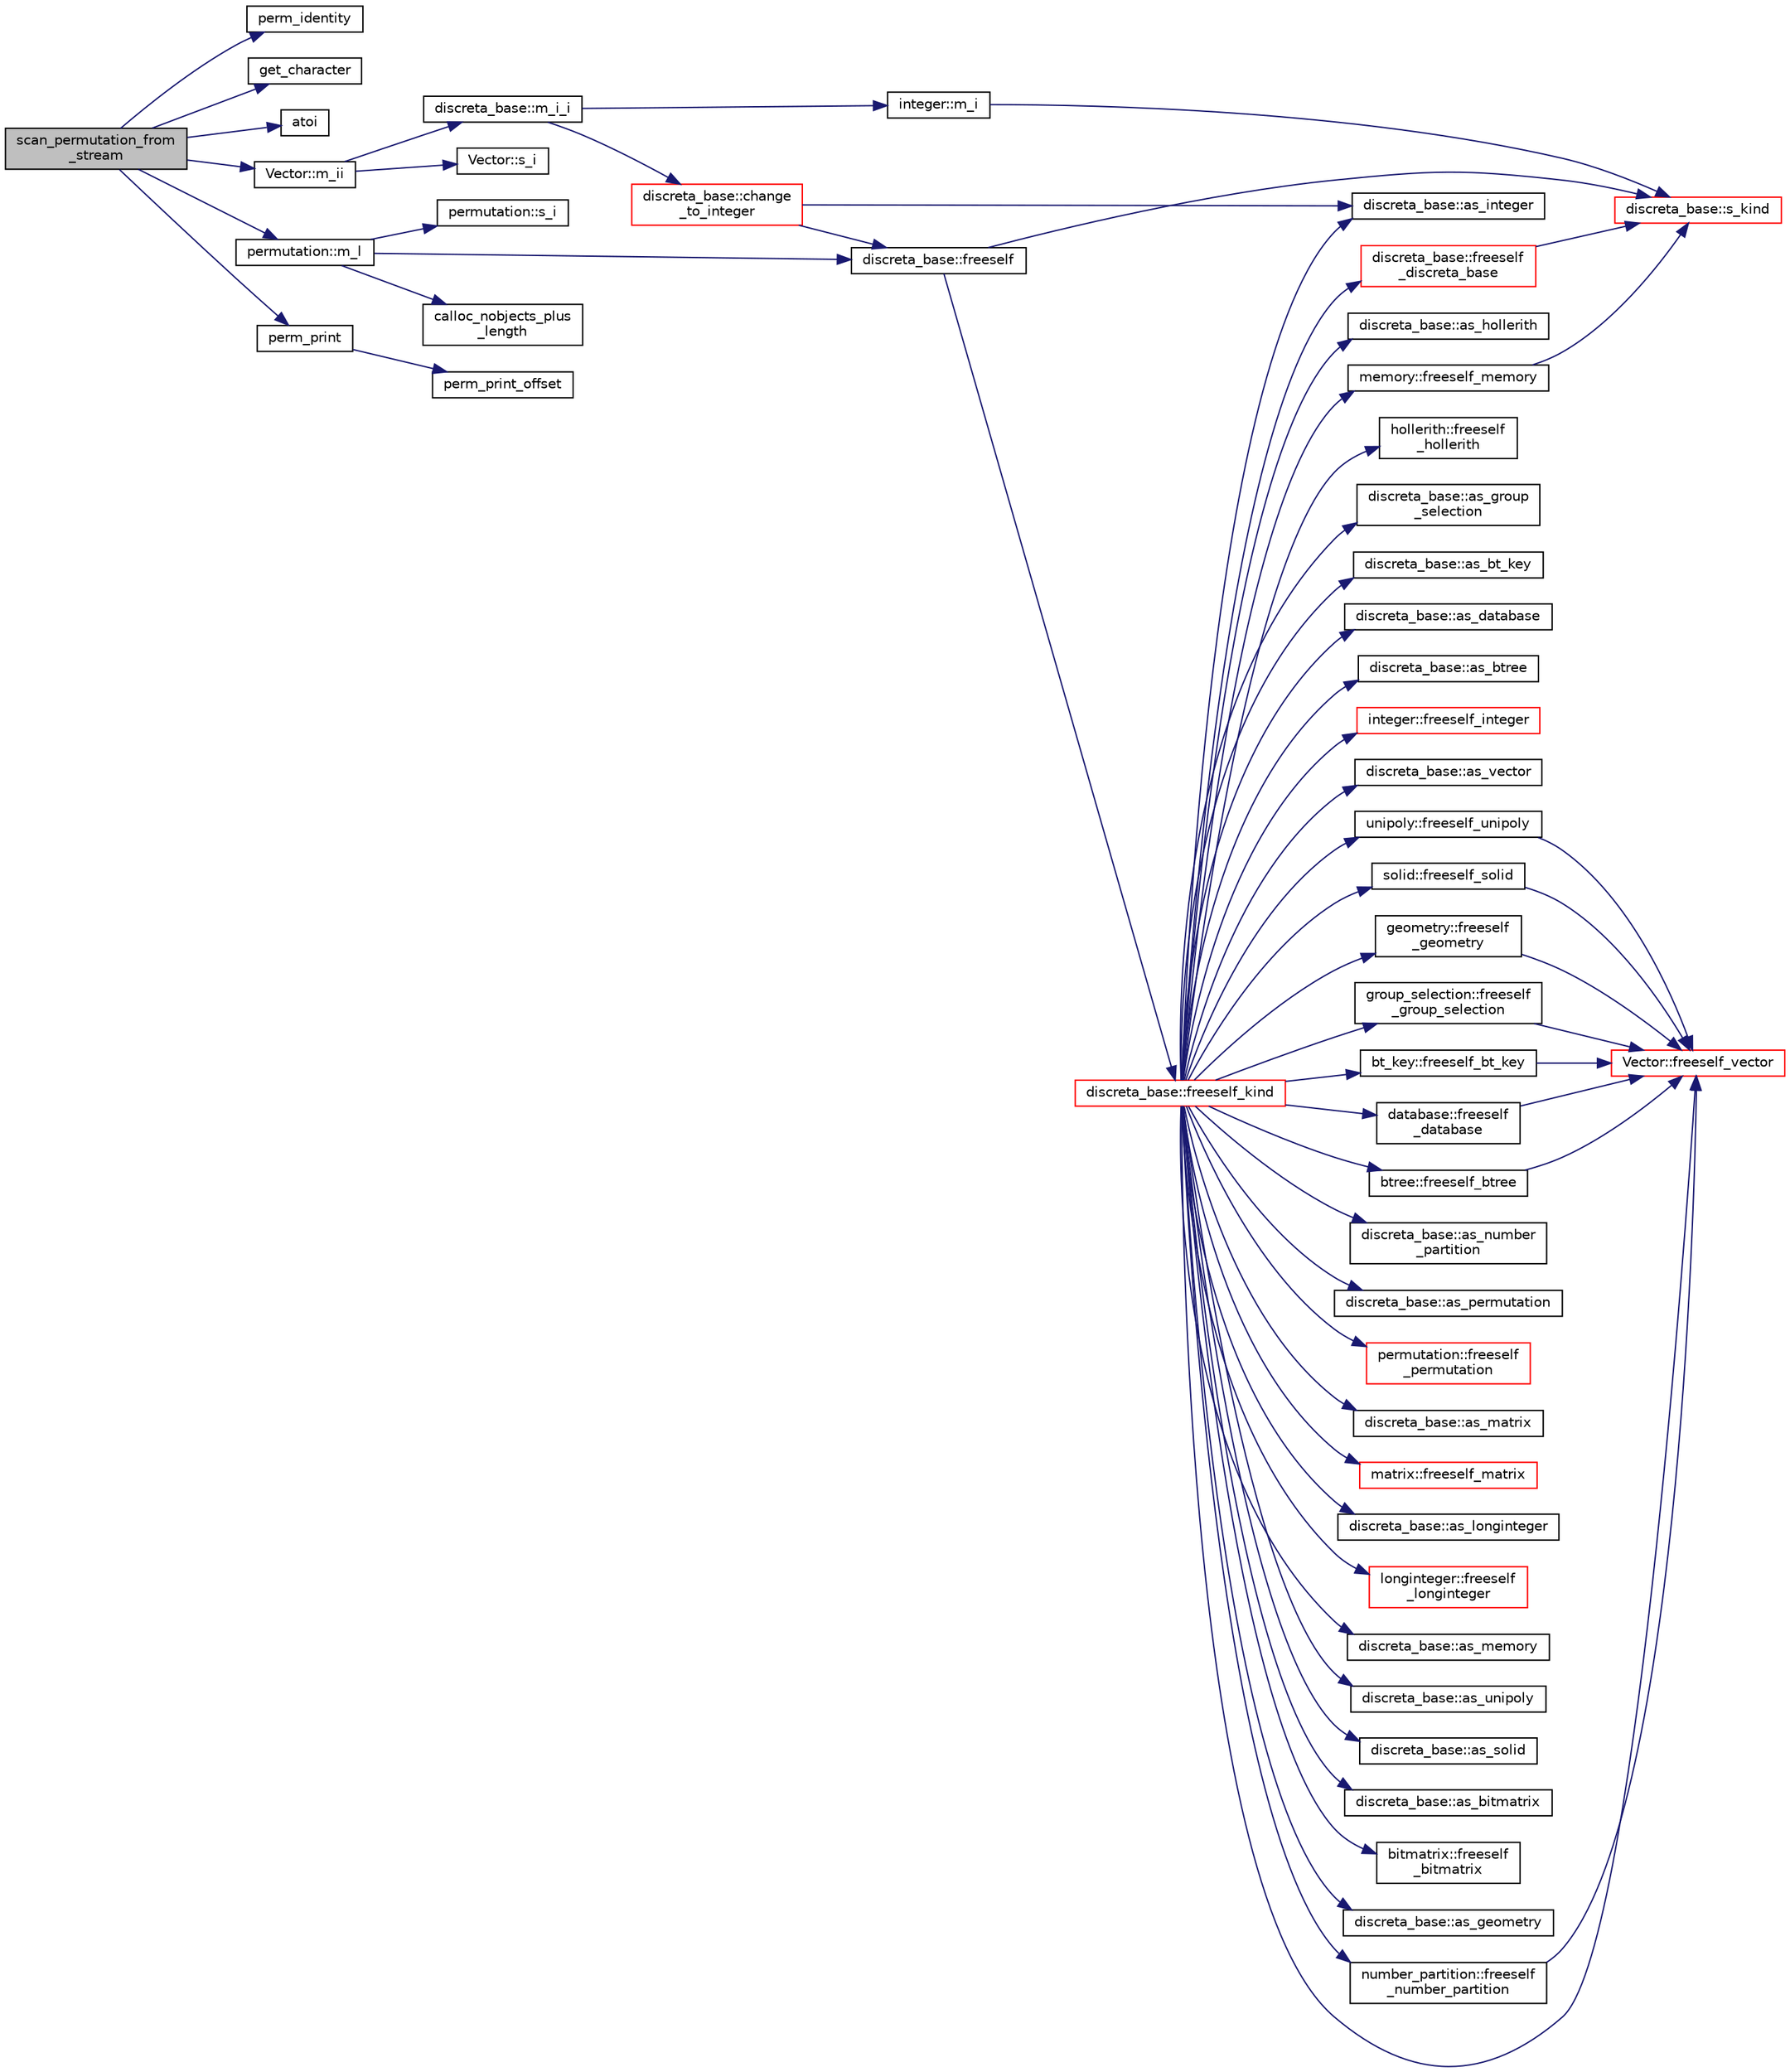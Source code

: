 digraph "scan_permutation_from_stream"
{
  edge [fontname="Helvetica",fontsize="10",labelfontname="Helvetica",labelfontsize="10"];
  node [fontname="Helvetica",fontsize="10",shape=record];
  rankdir="LR";
  Node7638 [label="scan_permutation_from\l_stream",height=0.2,width=0.4,color="black", fillcolor="grey75", style="filled", fontcolor="black"];
  Node7638 -> Node7639 [color="midnightblue",fontsize="10",style="solid",fontname="Helvetica"];
  Node7639 [label="perm_identity",height=0.2,width=0.4,color="black", fillcolor="white", style="filled",URL="$d2/d7c/combinatorics_8_c.html#aebc54d3f9c31f253ae53e3eb3b386208"];
  Node7638 -> Node7640 [color="midnightblue",fontsize="10",style="solid",fontname="Helvetica"];
  Node7640 [label="get_character",height=0.2,width=0.4,color="black", fillcolor="white", style="filled",URL="$d4/d74/util_8_c.html#afa11b8d23080c55bbcf00b4ac4fc6045"];
  Node7638 -> Node7641 [color="midnightblue",fontsize="10",style="solid",fontname="Helvetica"];
  Node7641 [label="atoi",height=0.2,width=0.4,color="black", fillcolor="white", style="filled",URL="$d9/d60/discreta_8h.html#ad0ac71cbcb495289e474437d6b7d7fac"];
  Node7638 -> Node7642 [color="midnightblue",fontsize="10",style="solid",fontname="Helvetica"];
  Node7642 [label="permutation::m_l",height=0.2,width=0.4,color="black", fillcolor="white", style="filled",URL="$d0/d08/classpermutation.html#a9cf73421f89b2c24cf2d08f002752030"];
  Node7642 -> Node7643 [color="midnightblue",fontsize="10",style="solid",fontname="Helvetica"];
  Node7643 [label="discreta_base::freeself",height=0.2,width=0.4,color="black", fillcolor="white", style="filled",URL="$d7/d71/classdiscreta__base.html#a9a3c9501a562293b5667c11b9174d6e5"];
  Node7643 -> Node7644 [color="midnightblue",fontsize="10",style="solid",fontname="Helvetica"];
  Node7644 [label="discreta_base::freeself_kind",height=0.2,width=0.4,color="red", fillcolor="white", style="filled",URL="$d7/d71/classdiscreta__base.html#a63a23ada2165b3838fab719ed458cec8"];
  Node7644 -> Node7645 [color="midnightblue",fontsize="10",style="solid",fontname="Helvetica"];
  Node7645 [label="discreta_base::freeself\l_discreta_base",height=0.2,width=0.4,color="red", fillcolor="white", style="filled",URL="$d7/d71/classdiscreta__base.html#a8b1ec2cee4566034441e066dc2c027db"];
  Node7645 -> Node7646 [color="midnightblue",fontsize="10",style="solid",fontname="Helvetica"];
  Node7646 [label="discreta_base::s_kind",height=0.2,width=0.4,color="red", fillcolor="white", style="filled",URL="$d7/d71/classdiscreta__base.html#a8a830025c74adbbc3362418a7c2ba157"];
  Node7644 -> Node7652 [color="midnightblue",fontsize="10",style="solid",fontname="Helvetica"];
  Node7652 [label="discreta_base::as_integer",height=0.2,width=0.4,color="black", fillcolor="white", style="filled",URL="$d7/d71/classdiscreta__base.html#a00d7691eaf874fd283d942692fe8dd26"];
  Node7644 -> Node7653 [color="midnightblue",fontsize="10",style="solid",fontname="Helvetica"];
  Node7653 [label="integer::freeself_integer",height=0.2,width=0.4,color="red", fillcolor="white", style="filled",URL="$d0/de5/classinteger.html#a02eb557612c9db1820dd75a77151edc0"];
  Node7644 -> Node7654 [color="midnightblue",fontsize="10",style="solid",fontname="Helvetica"];
  Node7654 [label="discreta_base::as_vector",height=0.2,width=0.4,color="black", fillcolor="white", style="filled",URL="$d7/d71/classdiscreta__base.html#a7bdd6cae39c380b128ee9e17e42cf020"];
  Node7644 -> Node7655 [color="midnightblue",fontsize="10",style="solid",fontname="Helvetica"];
  Node7655 [label="Vector::freeself_vector",height=0.2,width=0.4,color="red", fillcolor="white", style="filled",URL="$d5/db2/class_vector.html#ad55c58937ca8fb342247a2c0fb572d20"];
  Node7644 -> Node7657 [color="midnightblue",fontsize="10",style="solid",fontname="Helvetica"];
  Node7657 [label="discreta_base::as_number\l_partition",height=0.2,width=0.4,color="black", fillcolor="white", style="filled",URL="$d7/d71/classdiscreta__base.html#a307aa09de0e925d46697707968ffab00"];
  Node7644 -> Node7658 [color="midnightblue",fontsize="10",style="solid",fontname="Helvetica"];
  Node7658 [label="number_partition::freeself\l_number_partition",height=0.2,width=0.4,color="black", fillcolor="white", style="filled",URL="$df/d50/classnumber__partition.html#aa74111c1c8cd218b654e7b7c1ca42eb5"];
  Node7658 -> Node7655 [color="midnightblue",fontsize="10",style="solid",fontname="Helvetica"];
  Node7644 -> Node7659 [color="midnightblue",fontsize="10",style="solid",fontname="Helvetica"];
  Node7659 [label="discreta_base::as_permutation",height=0.2,width=0.4,color="black", fillcolor="white", style="filled",URL="$d7/d71/classdiscreta__base.html#aa4e72f36a82984239b12ae831e131098"];
  Node7644 -> Node7660 [color="midnightblue",fontsize="10",style="solid",fontname="Helvetica"];
  Node7660 [label="permutation::freeself\l_permutation",height=0.2,width=0.4,color="red", fillcolor="white", style="filled",URL="$d0/d08/classpermutation.html#a1f86343fa765d71c976d79e5ce372c12"];
  Node7644 -> Node7661 [color="midnightblue",fontsize="10",style="solid",fontname="Helvetica"];
  Node7661 [label="discreta_base::as_matrix",height=0.2,width=0.4,color="black", fillcolor="white", style="filled",URL="$d7/d71/classdiscreta__base.html#ae4d7f56d917a4707b838fbffde6467ff"];
  Node7644 -> Node7662 [color="midnightblue",fontsize="10",style="solid",fontname="Helvetica"];
  Node7662 [label="matrix::freeself_matrix",height=0.2,width=0.4,color="red", fillcolor="white", style="filled",URL="$d1/d8d/classmatrix.html#ab47d61820499f35c15bf82fb6a3b9bd1"];
  Node7644 -> Node7664 [color="midnightblue",fontsize="10",style="solid",fontname="Helvetica"];
  Node7664 [label="discreta_base::as_longinteger",height=0.2,width=0.4,color="black", fillcolor="white", style="filled",URL="$d7/d71/classdiscreta__base.html#a20a094639eb711b10c8694c51937f7cd"];
  Node7644 -> Node7665 [color="midnightblue",fontsize="10",style="solid",fontname="Helvetica"];
  Node7665 [label="longinteger::freeself\l_longinteger",height=0.2,width=0.4,color="red", fillcolor="white", style="filled",URL="$d3/d71/classlonginteger.html#a82006f4b7c6bf897de0387497e16c219"];
  Node7644 -> Node7667 [color="midnightblue",fontsize="10",style="solid",fontname="Helvetica"];
  Node7667 [label="discreta_base::as_memory",height=0.2,width=0.4,color="black", fillcolor="white", style="filled",URL="$d7/d71/classdiscreta__base.html#ad94b2d7dce0cd4fa22db57f6e79c4bd2"];
  Node7644 -> Node7668 [color="midnightblue",fontsize="10",style="solid",fontname="Helvetica"];
  Node7668 [label="memory::freeself_memory",height=0.2,width=0.4,color="black", fillcolor="white", style="filled",URL="$d8/d99/classmemory.html#a19366f9105d79a0e818cc19255d7ef4f"];
  Node7668 -> Node7646 [color="midnightblue",fontsize="10",style="solid",fontname="Helvetica"];
  Node7644 -> Node7669 [color="midnightblue",fontsize="10",style="solid",fontname="Helvetica"];
  Node7669 [label="discreta_base::as_unipoly",height=0.2,width=0.4,color="black", fillcolor="white", style="filled",URL="$d7/d71/classdiscreta__base.html#ad50d8027f039fe5c2478cddb243adc9d"];
  Node7644 -> Node7670 [color="midnightblue",fontsize="10",style="solid",fontname="Helvetica"];
  Node7670 [label="unipoly::freeself_unipoly",height=0.2,width=0.4,color="black", fillcolor="white", style="filled",URL="$d1/d89/classunipoly.html#aad315db6c6adb555a0c63877aab7d27e"];
  Node7670 -> Node7655 [color="midnightblue",fontsize="10",style="solid",fontname="Helvetica"];
  Node7644 -> Node7671 [color="midnightblue",fontsize="10",style="solid",fontname="Helvetica"];
  Node7671 [label="discreta_base::as_solid",height=0.2,width=0.4,color="black", fillcolor="white", style="filled",URL="$d7/d71/classdiscreta__base.html#a1fc5f2b85ec97ab0a69dd64903c970a5"];
  Node7644 -> Node7672 [color="midnightblue",fontsize="10",style="solid",fontname="Helvetica"];
  Node7672 [label="solid::freeself_solid",height=0.2,width=0.4,color="black", fillcolor="white", style="filled",URL="$d8/def/classsolid.html#a84c2f0abd7b24b1cf2ccefa9c99567fe"];
  Node7672 -> Node7655 [color="midnightblue",fontsize="10",style="solid",fontname="Helvetica"];
  Node7644 -> Node7673 [color="midnightblue",fontsize="10",style="solid",fontname="Helvetica"];
  Node7673 [label="discreta_base::as_bitmatrix",height=0.2,width=0.4,color="black", fillcolor="white", style="filled",URL="$d7/d71/classdiscreta__base.html#a071ad54ea8ef6c9d1d15f532e5a76df6"];
  Node7644 -> Node7674 [color="midnightblue",fontsize="10",style="solid",fontname="Helvetica"];
  Node7674 [label="bitmatrix::freeself\l_bitmatrix",height=0.2,width=0.4,color="black", fillcolor="white", style="filled",URL="$de/dc8/classbitmatrix.html#a4b84eed56a244df63819eae6b7ba1eff"];
  Node7644 -> Node7675 [color="midnightblue",fontsize="10",style="solid",fontname="Helvetica"];
  Node7675 [label="discreta_base::as_geometry",height=0.2,width=0.4,color="black", fillcolor="white", style="filled",URL="$d7/d71/classdiscreta__base.html#a38fc7b4cdd830703e9d87354b79bc5c8"];
  Node7644 -> Node7676 [color="midnightblue",fontsize="10",style="solid",fontname="Helvetica"];
  Node7676 [label="geometry::freeself\l_geometry",height=0.2,width=0.4,color="black", fillcolor="white", style="filled",URL="$da/d44/classgeometry.html#a504b1b52d24b4ae00d9fd0b7838b57e6"];
  Node7676 -> Node7655 [color="midnightblue",fontsize="10",style="solid",fontname="Helvetica"];
  Node7644 -> Node7677 [color="midnightblue",fontsize="10",style="solid",fontname="Helvetica"];
  Node7677 [label="discreta_base::as_hollerith",height=0.2,width=0.4,color="black", fillcolor="white", style="filled",URL="$d7/d71/classdiscreta__base.html#a3e66f82711f314710107e2f29e589690"];
  Node7644 -> Node7678 [color="midnightblue",fontsize="10",style="solid",fontname="Helvetica"];
  Node7678 [label="hollerith::freeself\l_hollerith",height=0.2,width=0.4,color="black", fillcolor="white", style="filled",URL="$d8/d99/classhollerith.html#a240d1b30780c9e09323d0b3ad5e2d1f7"];
  Node7644 -> Node7679 [color="midnightblue",fontsize="10",style="solid",fontname="Helvetica"];
  Node7679 [label="discreta_base::as_group\l_selection",height=0.2,width=0.4,color="black", fillcolor="white", style="filled",URL="$d7/d71/classdiscreta__base.html#aae1bac4883c567718bef9fb610abbdc8"];
  Node7644 -> Node7680 [color="midnightblue",fontsize="10",style="solid",fontname="Helvetica"];
  Node7680 [label="group_selection::freeself\l_group_selection",height=0.2,width=0.4,color="black", fillcolor="white", style="filled",URL="$d6/db0/classgroup__selection.html#a778b1a466858bf7f90516eeba1795798"];
  Node7680 -> Node7655 [color="midnightblue",fontsize="10",style="solid",fontname="Helvetica"];
  Node7644 -> Node7681 [color="midnightblue",fontsize="10",style="solid",fontname="Helvetica"];
  Node7681 [label="discreta_base::as_bt_key",height=0.2,width=0.4,color="black", fillcolor="white", style="filled",URL="$d7/d71/classdiscreta__base.html#a2734c6e08dca17cf6588bd5064ec1b9f"];
  Node7644 -> Node7682 [color="midnightblue",fontsize="10",style="solid",fontname="Helvetica"];
  Node7682 [label="bt_key::freeself_bt_key",height=0.2,width=0.4,color="black", fillcolor="white", style="filled",URL="$d1/de5/classbt__key.html#aad1f5a9b943d3ae072f1d09a9bb126c6"];
  Node7682 -> Node7655 [color="midnightblue",fontsize="10",style="solid",fontname="Helvetica"];
  Node7644 -> Node7683 [color="midnightblue",fontsize="10",style="solid",fontname="Helvetica"];
  Node7683 [label="discreta_base::as_database",height=0.2,width=0.4,color="black", fillcolor="white", style="filled",URL="$d7/d71/classdiscreta__base.html#ab055d39d58210a2b03ba3d33703b09a9"];
  Node7644 -> Node7684 [color="midnightblue",fontsize="10",style="solid",fontname="Helvetica"];
  Node7684 [label="database::freeself\l_database",height=0.2,width=0.4,color="black", fillcolor="white", style="filled",URL="$db/d72/classdatabase.html#a4dc263211f9b364e4fa733c8cf53e066"];
  Node7684 -> Node7655 [color="midnightblue",fontsize="10",style="solid",fontname="Helvetica"];
  Node7644 -> Node7685 [color="midnightblue",fontsize="10",style="solid",fontname="Helvetica"];
  Node7685 [label="discreta_base::as_btree",height=0.2,width=0.4,color="black", fillcolor="white", style="filled",URL="$d7/d71/classdiscreta__base.html#a78e76674cef2ec113c17989c11288778"];
  Node7644 -> Node7686 [color="midnightblue",fontsize="10",style="solid",fontname="Helvetica"];
  Node7686 [label="btree::freeself_btree",height=0.2,width=0.4,color="black", fillcolor="white", style="filled",URL="$dd/db0/classbtree.html#af866a69c5f887781efdcd491d71f2c28"];
  Node7686 -> Node7655 [color="midnightblue",fontsize="10",style="solid",fontname="Helvetica"];
  Node7643 -> Node7646 [color="midnightblue",fontsize="10",style="solid",fontname="Helvetica"];
  Node7642 -> Node7691 [color="midnightblue",fontsize="10",style="solid",fontname="Helvetica"];
  Node7691 [label="calloc_nobjects_plus\l_length",height=0.2,width=0.4,color="black", fillcolor="white", style="filled",URL="$d9/d60/discreta_8h.html#a71599d54c8c17dfa065a363f5cdd0aa4"];
  Node7642 -> Node7692 [color="midnightblue",fontsize="10",style="solid",fontname="Helvetica"];
  Node7692 [label="permutation::s_i",height=0.2,width=0.4,color="black", fillcolor="white", style="filled",URL="$d0/d08/classpermutation.html#ab8c74af5111dbf8808da04214b918873"];
  Node7638 -> Node7693 [color="midnightblue",fontsize="10",style="solid",fontname="Helvetica"];
  Node7693 [label="Vector::m_ii",height=0.2,width=0.4,color="black", fillcolor="white", style="filled",URL="$d5/db2/class_vector.html#aa6a97eabb43f192a47947f4f6acbb04d"];
  Node7693 -> Node7694 [color="midnightblue",fontsize="10",style="solid",fontname="Helvetica"];
  Node7694 [label="Vector::s_i",height=0.2,width=0.4,color="black", fillcolor="white", style="filled",URL="$d5/db2/class_vector.html#a1c4fe1752523df8119f70dd550244871"];
  Node7693 -> Node7695 [color="midnightblue",fontsize="10",style="solid",fontname="Helvetica"];
  Node7695 [label="discreta_base::m_i_i",height=0.2,width=0.4,color="black", fillcolor="white", style="filled",URL="$d7/d71/classdiscreta__base.html#aa231464a9d4bc233f66608021c9ad997"];
  Node7695 -> Node7696 [color="midnightblue",fontsize="10",style="solid",fontname="Helvetica"];
  Node7696 [label="discreta_base::change\l_to_integer",height=0.2,width=0.4,color="red", fillcolor="white", style="filled",URL="$d7/d71/classdiscreta__base.html#a58a5a5bd8f8e6f2dd7b4483b66dc7bb9"];
  Node7696 -> Node7643 [color="midnightblue",fontsize="10",style="solid",fontname="Helvetica"];
  Node7696 -> Node7652 [color="midnightblue",fontsize="10",style="solid",fontname="Helvetica"];
  Node7695 -> Node7719 [color="midnightblue",fontsize="10",style="solid",fontname="Helvetica"];
  Node7719 [label="integer::m_i",height=0.2,width=0.4,color="black", fillcolor="white", style="filled",URL="$d0/de5/classinteger.html#a869091f0a0f35f5354c8c4a70250e8a9"];
  Node7719 -> Node7646 [color="midnightblue",fontsize="10",style="solid",fontname="Helvetica"];
  Node7638 -> Node7720 [color="midnightblue",fontsize="10",style="solid",fontname="Helvetica"];
  Node7720 [label="perm_print",height=0.2,width=0.4,color="black", fillcolor="white", style="filled",URL="$d2/d7c/combinatorics_8_c.html#a2c7eee1361109e8c5b94921589815194"];
  Node7720 -> Node7721 [color="midnightblue",fontsize="10",style="solid",fontname="Helvetica"];
  Node7721 [label="perm_print_offset",height=0.2,width=0.4,color="black", fillcolor="white", style="filled",URL="$d2/d7c/combinatorics_8_c.html#ab87deef2ba9e4d2ce386a19eeaffecf3"];
}
